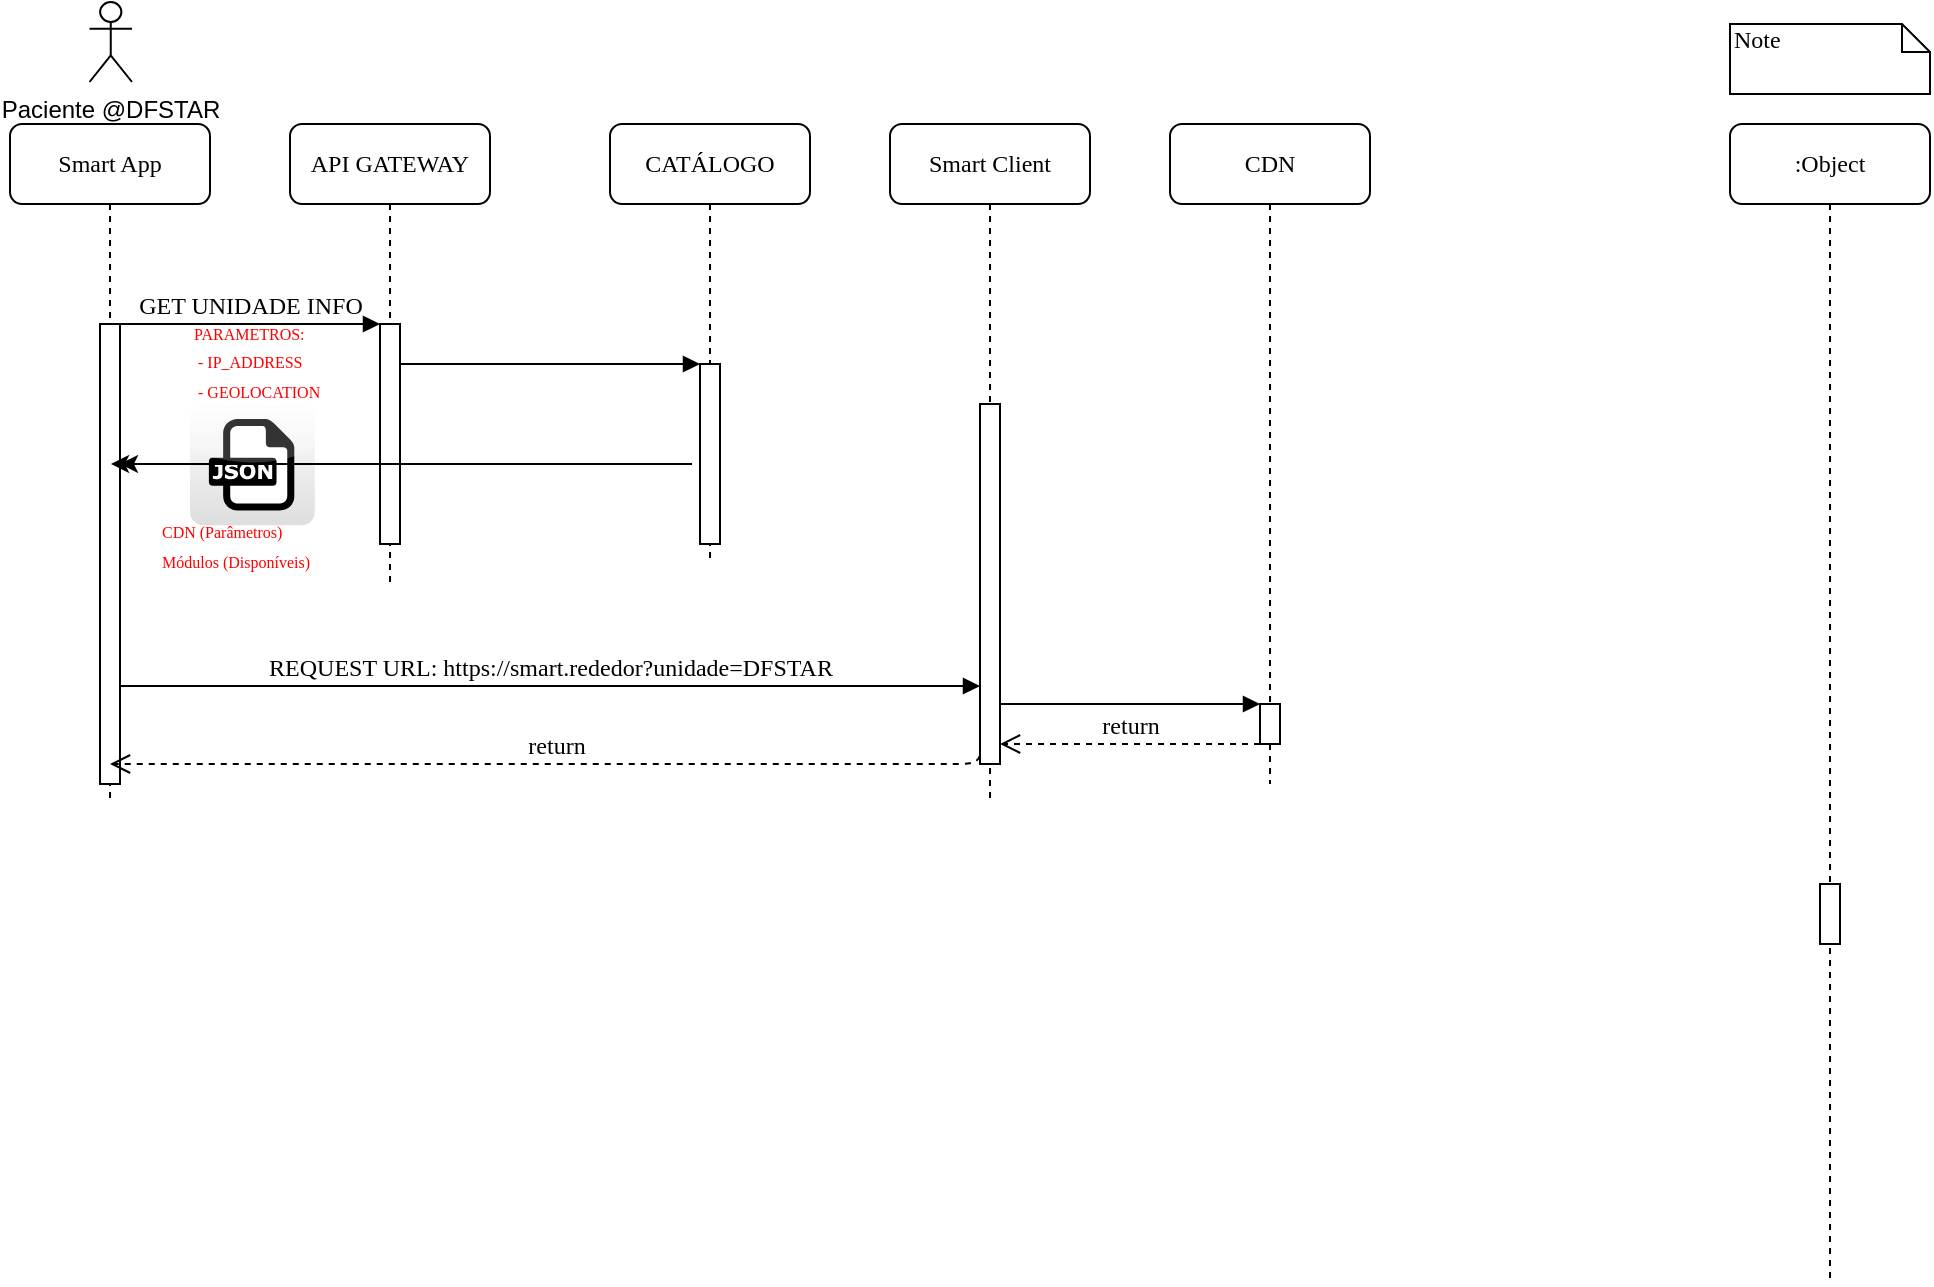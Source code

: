 <mxfile version="14.1.8" type="github">
  <diagram id="gD_DRREKQH8fMPYWZJaA" name="Page-1">
    <mxGraphModel dx="851" dy="429" grid="1" gridSize="10" guides="1" tooltips="1" connect="1" arrows="1" fold="1" page="1" pageScale="1" pageWidth="850" pageHeight="1100" math="0" shadow="0">
      <root>
        <mxCell id="0" />
        <mxCell id="1" parent="0" />
        <mxCell id="LzA8JWc9qoR7ILaJuESl-1" value="API GATEWAY" style="shape=umlLifeline;perimeter=lifelinePerimeter;whiteSpace=wrap;html=1;container=1;collapsible=0;recursiveResize=0;outlineConnect=0;rounded=1;shadow=0;comic=0;labelBackgroundColor=none;strokeWidth=1;fontFamily=Verdana;fontSize=12;align=center;" parent="1" vertex="1">
          <mxGeometry x="160" y="70" width="100" height="230" as="geometry" />
        </mxCell>
        <mxCell id="LzA8JWc9qoR7ILaJuESl-2" value="" style="html=1;points=[];perimeter=orthogonalPerimeter;rounded=0;shadow=0;comic=0;labelBackgroundColor=none;strokeWidth=1;fontFamily=Verdana;fontSize=12;align=center;" parent="LzA8JWc9qoR7ILaJuESl-1" vertex="1">
          <mxGeometry x="45" y="100" width="10" height="110" as="geometry" />
        </mxCell>
        <mxCell id="LzA8JWc9qoR7ILaJuESl-3" value="CATÁLOGO" style="shape=umlLifeline;perimeter=lifelinePerimeter;whiteSpace=wrap;html=1;container=1;collapsible=0;recursiveResize=0;outlineConnect=0;rounded=1;shadow=0;comic=0;labelBackgroundColor=none;strokeWidth=1;fontFamily=Verdana;fontSize=12;align=center;" parent="1" vertex="1">
          <mxGeometry x="320" y="70" width="100" height="220" as="geometry" />
        </mxCell>
        <mxCell id="LzA8JWc9qoR7ILaJuESl-4" value="" style="html=1;points=[];perimeter=orthogonalPerimeter;rounded=0;shadow=0;comic=0;labelBackgroundColor=none;strokeWidth=1;fontFamily=Verdana;fontSize=12;align=center;" parent="LzA8JWc9qoR7ILaJuESl-3" vertex="1">
          <mxGeometry x="45" y="120" width="10" height="90" as="geometry" />
        </mxCell>
        <mxCell id="LzA8JWc9qoR7ILaJuESl-5" value="Smart Client" style="shape=umlLifeline;perimeter=lifelinePerimeter;whiteSpace=wrap;html=1;container=1;collapsible=0;recursiveResize=0;outlineConnect=0;rounded=1;shadow=0;comic=0;labelBackgroundColor=none;strokeWidth=1;fontFamily=Verdana;fontSize=12;align=center;" parent="1" vertex="1">
          <mxGeometry x="460" y="70" width="100" height="340" as="geometry" />
        </mxCell>
        <mxCell id="LzA8JWc9qoR7ILaJuESl-6" value="CDN" style="shape=umlLifeline;perimeter=lifelinePerimeter;whiteSpace=wrap;html=1;container=1;collapsible=0;recursiveResize=0;outlineConnect=0;rounded=1;shadow=0;comic=0;labelBackgroundColor=none;strokeWidth=1;fontFamily=Verdana;fontSize=12;align=center;" parent="1" vertex="1">
          <mxGeometry x="600" y="70" width="100" height="330" as="geometry" />
        </mxCell>
        <mxCell id="LzA8JWc9qoR7ILaJuESl-8" value=":Object" style="shape=umlLifeline;perimeter=lifelinePerimeter;whiteSpace=wrap;html=1;container=1;collapsible=0;recursiveResize=0;outlineConnect=0;rounded=1;shadow=0;comic=0;labelBackgroundColor=none;strokeWidth=1;fontFamily=Verdana;fontSize=12;align=center;" parent="1" vertex="1">
          <mxGeometry x="880" y="70" width="100" height="580" as="geometry" />
        </mxCell>
        <mxCell id="LzA8JWc9qoR7ILaJuESl-9" value="Smart App" style="shape=umlLifeline;perimeter=lifelinePerimeter;whiteSpace=wrap;html=1;container=1;collapsible=0;recursiveResize=0;outlineConnect=0;rounded=1;shadow=0;comic=0;labelBackgroundColor=none;strokeWidth=1;fontFamily=Verdana;fontSize=12;align=center;" parent="1" vertex="1">
          <mxGeometry x="20" y="70" width="100" height="340" as="geometry" />
        </mxCell>
        <mxCell id="LzA8JWc9qoR7ILaJuESl-10" value="" style="html=1;points=[];perimeter=orthogonalPerimeter;rounded=0;shadow=0;comic=0;labelBackgroundColor=none;strokeWidth=1;fontFamily=Verdana;fontSize=12;align=center;" parent="LzA8JWc9qoR7ILaJuESl-9" vertex="1">
          <mxGeometry x="45" y="100" width="10" height="230" as="geometry" />
        </mxCell>
        <mxCell id="LzA8JWc9qoR7ILaJuESl-11" value="" style="html=1;points=[];perimeter=orthogonalPerimeter;rounded=0;shadow=0;comic=0;labelBackgroundColor=none;strokeWidth=1;fontFamily=Verdana;fontSize=12;align=center;" parent="1" vertex="1">
          <mxGeometry x="505" y="210" width="10" height="180" as="geometry" />
        </mxCell>
        <mxCell id="LzA8JWc9qoR7ILaJuESl-13" value="" style="html=1;points=[];perimeter=orthogonalPerimeter;rounded=0;shadow=0;comic=0;labelBackgroundColor=none;strokeWidth=1;fontFamily=Verdana;fontSize=12;align=center;" parent="1" vertex="1">
          <mxGeometry x="645" y="360" width="10" height="20" as="geometry" />
        </mxCell>
        <mxCell id="LzA8JWc9qoR7ILaJuESl-14" value="" style="html=1;verticalAlign=bottom;endArrow=block;entryX=0;entryY=0;labelBackgroundColor=none;fontFamily=Verdana;fontSize=12;edgeStyle=elbowEdgeStyle;elbow=vertical;" parent="1" source="LzA8JWc9qoR7ILaJuESl-11" target="LzA8JWc9qoR7ILaJuESl-13" edge="1">
          <mxGeometry relative="1" as="geometry">
            <mxPoint x="570" y="220" as="sourcePoint" />
          </mxGeometry>
        </mxCell>
        <mxCell id="LzA8JWc9qoR7ILaJuESl-15" value="return" style="html=1;verticalAlign=bottom;endArrow=open;dashed=1;endSize=8;labelBackgroundColor=none;fontFamily=Verdana;fontSize=12;edgeStyle=elbowEdgeStyle;elbow=vertical;" parent="1" target="LzA8JWc9qoR7ILaJuESl-9" edge="1">
          <mxGeometry relative="1" as="geometry">
            <mxPoint x="370" y="390" as="targetPoint" />
            <Array as="points">
              <mxPoint x="495" y="390" />
              <mxPoint x="445" y="370" />
              <mxPoint x="475" y="370" />
            </Array>
            <mxPoint x="505" y="380" as="sourcePoint" />
          </mxGeometry>
        </mxCell>
        <mxCell id="LzA8JWc9qoR7ILaJuESl-17" value="REQUEST URL: https://smart.rededor?unidade=DFSTAR" style="html=1;verticalAlign=bottom;endArrow=block;entryX=0;entryY=0;labelBackgroundColor=none;fontFamily=Verdana;fontSize=12;" parent="1" edge="1">
          <mxGeometry relative="1" as="geometry">
            <mxPoint x="75" y="351.0" as="sourcePoint" />
            <mxPoint x="505" y="351.0" as="targetPoint" />
          </mxGeometry>
        </mxCell>
        <mxCell id="LzA8JWc9qoR7ILaJuESl-18" value="" style="html=1;points=[];perimeter=orthogonalPerimeter;rounded=0;shadow=0;comic=0;labelBackgroundColor=none;strokeColor=#000000;strokeWidth=1;fillColor=#FFFFFF;fontFamily=Verdana;fontSize=12;fontColor=#000000;align=center;" parent="1" vertex="1">
          <mxGeometry x="925" y="450" width="10" height="30" as="geometry" />
        </mxCell>
        <mxCell id="LzA8JWc9qoR7ILaJuESl-24" value="GET UNIDADE INFO" style="html=1;verticalAlign=bottom;endArrow=block;entryX=0;entryY=0;labelBackgroundColor=none;fontFamily=Verdana;fontSize=12;edgeStyle=elbowEdgeStyle;elbow=vertical;" parent="1" source="LzA8JWc9qoR7ILaJuESl-10" target="LzA8JWc9qoR7ILaJuESl-2" edge="1">
          <mxGeometry relative="1" as="geometry">
            <mxPoint x="140" y="180" as="sourcePoint" />
            <mxPoint as="offset" />
          </mxGeometry>
        </mxCell>
        <mxCell id="LzA8JWc9qoR7ILaJuESl-25" value="" style="html=1;verticalAlign=bottom;endArrow=block;entryX=0;entryY=0;labelBackgroundColor=none;fontFamily=Verdana;fontSize=12;edgeStyle=elbowEdgeStyle;elbow=vertical;" parent="1" source="LzA8JWc9qoR7ILaJuESl-2" target="LzA8JWc9qoR7ILaJuESl-4" edge="1">
          <mxGeometry relative="1" as="geometry">
            <mxPoint x="290" y="190" as="sourcePoint" />
          </mxGeometry>
        </mxCell>
        <mxCell id="LzA8JWc9qoR7ILaJuESl-37" value="Note" style="shape=note;whiteSpace=wrap;html=1;size=14;verticalAlign=top;align=left;spacingTop=-6;rounded=0;shadow=0;comic=0;labelBackgroundColor=none;strokeWidth=1;fontFamily=Verdana;fontSize=12" parent="1" vertex="1">
          <mxGeometry x="880" y="20" width="100" height="35" as="geometry" />
        </mxCell>
        <mxCell id="LzA8JWc9qoR7ILaJuESl-38" value="" style="endArrow=classic;html=1;" parent="1" source="LzA8JWc9qoR7ILaJuESl-39" edge="1">
          <mxGeometry width="50" height="50" relative="1" as="geometry">
            <mxPoint x="361" y="240" as="sourcePoint" />
            <mxPoint x="70.5" y="240" as="targetPoint" />
            <Array as="points" />
          </mxGeometry>
        </mxCell>
        <mxCell id="LzA8JWc9qoR7ILaJuESl-39" value="" style="dashed=0;outlineConnect=0;html=1;align=center;labelPosition=center;verticalLabelPosition=bottom;verticalAlign=top;shape=mxgraph.webicons.json;gradientColor=#DFDEDE;fontStyle=2;fontFamily=Verdana;fontColor=#FF0000;" parent="1" vertex="1">
          <mxGeometry x="110" y="209.4" width="62.4" height="61.2" as="geometry" />
        </mxCell>
        <mxCell id="LzA8JWc9qoR7ILaJuESl-40" value="" style="endArrow=classic;html=1;" parent="1" target="LzA8JWc9qoR7ILaJuESl-10" edge="1">
          <mxGeometry width="50" height="50" relative="1" as="geometry">
            <mxPoint x="361" y="240" as="sourcePoint" />
            <mxPoint x="70.5" y="240" as="targetPoint" />
            <Array as="points">
              <mxPoint x="251" y="240" />
            </Array>
          </mxGeometry>
        </mxCell>
        <mxCell id="LzA8JWc9qoR7ILaJuESl-42" value="Paciente @DFSTAR" style="shape=umlActor;verticalLabelPosition=bottom;verticalAlign=top;html=1;outlineConnect=0;" parent="1" vertex="1">
          <mxGeometry x="59.75" y="9" width="21.25" height="40" as="geometry" />
        </mxCell>
        <mxCell id="LzA8JWc9qoR7ILaJuESl-43" value="&lt;font style=&quot;font-size: 8px&quot;&gt;CDN (Parâmetros)&lt;br&gt;Módulos (Disponíveis)&lt;/font&gt;" style="text;html=1;resizable=0;autosize=1;align=left;verticalAlign=middle;points=[];fillColor=none;strokeColor=none;rounded=0;fontFamily=Verdana;fontColor=#FF0000;" parent="1" vertex="1">
          <mxGeometry x="94" y="260" width="100" height="40" as="geometry" />
        </mxCell>
        <mxCell id="LzA8JWc9qoR7ILaJuESl-45" value="&lt;font style=&quot;font-size: 8px&quot;&gt;PARAMETROS:&lt;br&gt;&amp;nbsp;- IP_ADDRESS&amp;nbsp;&lt;br&gt;&amp;nbsp;- GEOLOCATION&lt;br&gt;&lt;br&gt;&lt;/font&gt;" style="text;html=1;resizable=0;autosize=1;align=left;verticalAlign=middle;points=[];fillColor=none;strokeColor=none;rounded=0;fontFamily=Verdana;fontColor=#FF0000;" parent="1" vertex="1">
          <mxGeometry x="110" y="160" width="80" height="70" as="geometry" />
        </mxCell>
        <mxCell id="NwSXtSKKotEB45GDTjBv-1" value="return" style="html=1;verticalAlign=bottom;endArrow=open;dashed=1;endSize=8;labelBackgroundColor=none;fontFamily=Verdana;fontSize=12;edgeStyle=elbowEdgeStyle;elbow=vertical;" edge="1" parent="1" source="LzA8JWc9qoR7ILaJuESl-13">
          <mxGeometry relative="1" as="geometry">
            <mxPoint x="515" y="380" as="targetPoint" />
            <Array as="points">
              <mxPoint x="585" y="380" />
              <mxPoint x="575" y="360" />
              <mxPoint x="605" y="360" />
            </Array>
            <mxPoint x="635" y="370" as="sourcePoint" />
          </mxGeometry>
        </mxCell>
      </root>
    </mxGraphModel>
  </diagram>
</mxfile>
